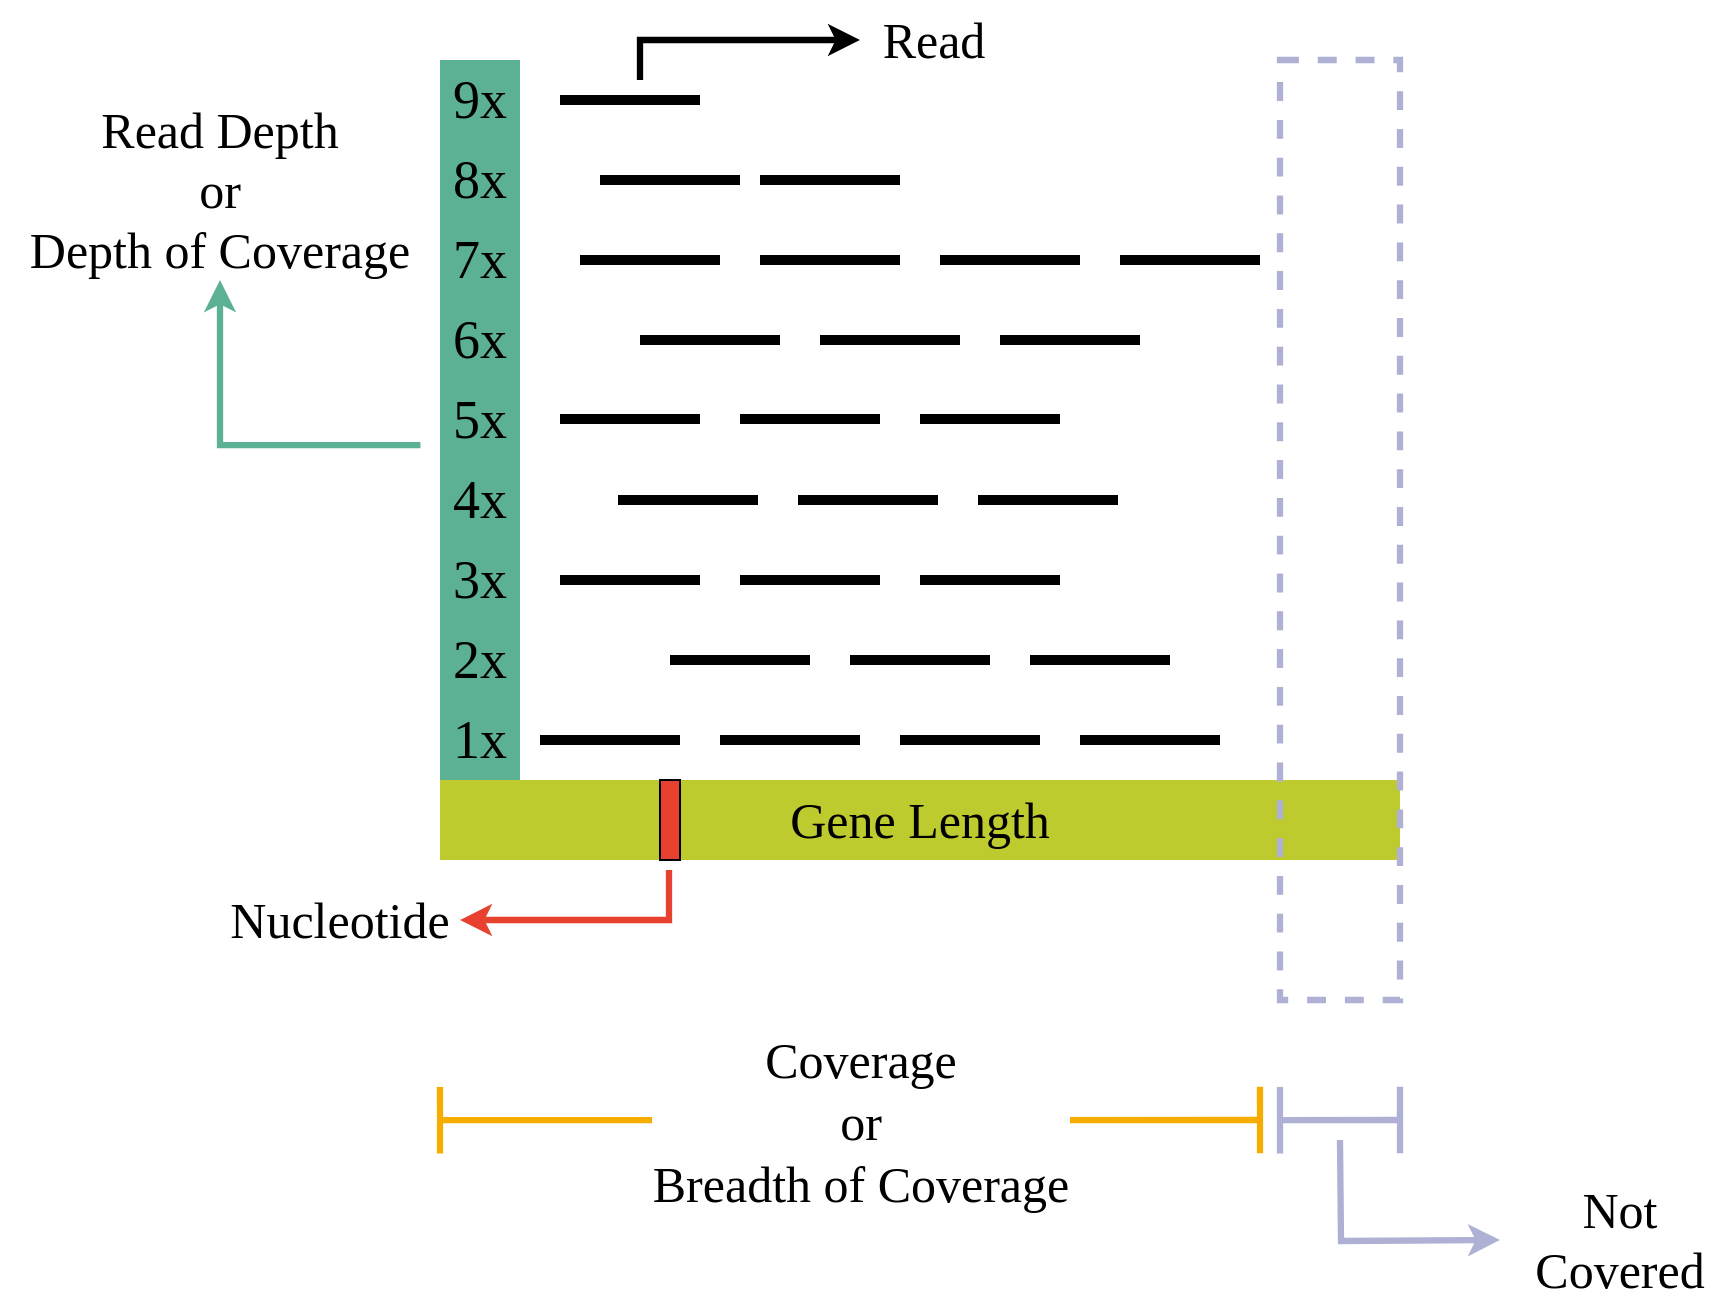 <mxfile version="24.7.12">
  <diagram name="Página-1" id="xco5a_yy5CZVuuehiNIp">
    <mxGraphModel dx="3549" dy="1390" grid="1" gridSize="10" guides="1" tooltips="1" connect="1" arrows="1" fold="1" page="1" pageScale="1" pageWidth="827" pageHeight="1169" math="0" shadow="0">
      <root>
        <mxCell id="0" />
        <mxCell id="1" parent="0" />
        <mxCell id="sZMAS4d0KbfVJv_1hAJX-1" value="&lt;font style=&quot;font-size: 25px;&quot; face=&quot;Computer Modern&quot;&gt;Gene Length&lt;/font&gt;" style="rounded=0;whiteSpace=wrap;html=1;fillColor=#becb2f;strokeColor=none;" vertex="1" parent="1">
          <mxGeometry x="200" y="400" width="480" height="40" as="geometry" />
        </mxCell>
        <mxCell id="sZMAS4d0KbfVJv_1hAJX-2" value="" style="rounded=0;whiteSpace=wrap;html=1;spacing=0;fillColor=#5cb195;strokeColor=none;" vertex="1" parent="1">
          <mxGeometry x="200" y="40" width="40" height="360" as="geometry" />
        </mxCell>
        <mxCell id="sZMAS4d0KbfVJv_1hAJX-3" value="" style="endArrow=baseDash;startArrow=baseDash;html=1;rounded=0;strokeWidth=3.15;startFill=0;endFill=0;endSize=29.134;startSize=29.134;strokeColor=#f7ac00;" edge="1" parent="1">
          <mxGeometry width="50" height="50" relative="1" as="geometry">
            <mxPoint x="200" y="570.08" as="sourcePoint" />
            <mxPoint x="610" y="570" as="targetPoint" />
          </mxGeometry>
        </mxCell>
        <mxCell id="sZMAS4d0KbfVJv_1hAJX-71" value="Text" style="edgeLabel;html=1;align=center;verticalAlign=middle;resizable=0;points=[];" vertex="1" connectable="0" parent="sZMAS4d0KbfVJv_1hAJX-3">
          <mxGeometry x="0.011" y="-1" relative="1" as="geometry">
            <mxPoint as="offset" />
          </mxGeometry>
        </mxCell>
        <mxCell id="sZMAS4d0KbfVJv_1hAJX-72" value="&lt;font style=&quot;font-size: 25px;&quot; face=&quot;Computer Modern&quot;&gt;Coverage&lt;/font&gt;&lt;div style=&quot;font-size: 25px;&quot;&gt;&lt;font style=&quot;font-size: 25px;&quot; face=&quot;FNxoUceLzFfN_3sLXCh4&quot;&gt;or&lt;/font&gt;&lt;/div&gt;&lt;div style=&quot;font-size: 25px;&quot;&gt;&lt;font style=&quot;font-size: 25px;&quot; face=&quot;FNxoUceLzFfN_3sLXCh4&quot;&gt;Breadth of Coverage&lt;/font&gt;&lt;/div&gt;" style="edgeLabel;html=1;align=center;verticalAlign=middle;resizable=0;points=[];" vertex="1" connectable="0" parent="sZMAS4d0KbfVJv_1hAJX-3">
          <mxGeometry x="0.023" y="-1" relative="1" as="geometry">
            <mxPoint as="offset" />
          </mxGeometry>
        </mxCell>
        <mxCell id="sZMAS4d0KbfVJv_1hAJX-4" value="" style="endArrow=none;html=1;rounded=0;strokeWidth=5.118;" edge="1" parent="1">
          <mxGeometry width="50" height="50" relative="1" as="geometry">
            <mxPoint x="260" y="60" as="sourcePoint" />
            <mxPoint x="330" y="60" as="targetPoint" />
          </mxGeometry>
        </mxCell>
        <mxCell id="sZMAS4d0KbfVJv_1hAJX-5" value="" style="endArrow=none;html=1;rounded=0;strokeWidth=5.118;" edge="1" parent="1">
          <mxGeometry width="50" height="50" relative="1" as="geometry">
            <mxPoint x="280" y="100" as="sourcePoint" />
            <mxPoint x="350" y="100" as="targetPoint" />
          </mxGeometry>
        </mxCell>
        <mxCell id="sZMAS4d0KbfVJv_1hAJX-6" value="" style="endArrow=none;html=1;rounded=0;strokeWidth=5.118;" edge="1" parent="1">
          <mxGeometry width="50" height="50" relative="1" as="geometry">
            <mxPoint x="360" y="100" as="sourcePoint" />
            <mxPoint x="430" y="100" as="targetPoint" />
          </mxGeometry>
        </mxCell>
        <mxCell id="sZMAS4d0KbfVJv_1hAJX-7" value="" style="endArrow=none;html=1;rounded=0;strokeWidth=5.118;" edge="1" parent="1">
          <mxGeometry width="50" height="50" relative="1" as="geometry">
            <mxPoint x="270" y="140" as="sourcePoint" />
            <mxPoint x="340" y="140" as="targetPoint" />
          </mxGeometry>
        </mxCell>
        <mxCell id="sZMAS4d0KbfVJv_1hAJX-8" value="" style="endArrow=none;html=1;rounded=0;strokeWidth=5.118;" edge="1" parent="1">
          <mxGeometry width="50" height="50" relative="1" as="geometry">
            <mxPoint x="360" y="140" as="sourcePoint" />
            <mxPoint x="430" y="140" as="targetPoint" />
          </mxGeometry>
        </mxCell>
        <mxCell id="sZMAS4d0KbfVJv_1hAJX-9" value="" style="endArrow=none;html=1;rounded=0;strokeWidth=5.118;" edge="1" parent="1">
          <mxGeometry width="50" height="50" relative="1" as="geometry">
            <mxPoint x="450" y="140" as="sourcePoint" />
            <mxPoint x="520" y="140" as="targetPoint" />
          </mxGeometry>
        </mxCell>
        <mxCell id="sZMAS4d0KbfVJv_1hAJX-10" value="" style="endArrow=none;html=1;rounded=0;strokeWidth=5.118;" edge="1" parent="1">
          <mxGeometry width="50" height="50" relative="1" as="geometry">
            <mxPoint x="540" y="140" as="sourcePoint" />
            <mxPoint x="610" y="140" as="targetPoint" />
          </mxGeometry>
        </mxCell>
        <mxCell id="sZMAS4d0KbfVJv_1hAJX-11" value="" style="endArrow=none;html=1;rounded=0;strokeWidth=5.118;" edge="1" parent="1">
          <mxGeometry width="50" height="50" relative="1" as="geometry">
            <mxPoint x="300" y="180" as="sourcePoint" />
            <mxPoint x="370" y="180" as="targetPoint" />
          </mxGeometry>
        </mxCell>
        <mxCell id="sZMAS4d0KbfVJv_1hAJX-12" value="" style="endArrow=none;html=1;rounded=0;strokeWidth=5.118;" edge="1" parent="1">
          <mxGeometry width="50" height="50" relative="1" as="geometry">
            <mxPoint x="390" y="180" as="sourcePoint" />
            <mxPoint x="460" y="180" as="targetPoint" />
          </mxGeometry>
        </mxCell>
        <mxCell id="sZMAS4d0KbfVJv_1hAJX-13" value="" style="endArrow=none;html=1;rounded=0;strokeWidth=5.118;" edge="1" parent="1">
          <mxGeometry width="50" height="50" relative="1" as="geometry">
            <mxPoint x="480" y="180" as="sourcePoint" />
            <mxPoint x="550" y="180" as="targetPoint" />
          </mxGeometry>
        </mxCell>
        <mxCell id="sZMAS4d0KbfVJv_1hAJX-14" value="" style="endArrow=none;html=1;rounded=0;strokeWidth=5.118;" edge="1" parent="1">
          <mxGeometry width="50" height="50" relative="1" as="geometry">
            <mxPoint x="260" y="219.5" as="sourcePoint" />
            <mxPoint x="330" y="219.5" as="targetPoint" />
          </mxGeometry>
        </mxCell>
        <mxCell id="sZMAS4d0KbfVJv_1hAJX-15" value="" style="endArrow=none;html=1;rounded=0;strokeWidth=5.118;" edge="1" parent="1">
          <mxGeometry width="50" height="50" relative="1" as="geometry">
            <mxPoint x="350" y="219.5" as="sourcePoint" />
            <mxPoint x="420" y="219.5" as="targetPoint" />
          </mxGeometry>
        </mxCell>
        <mxCell id="sZMAS4d0KbfVJv_1hAJX-16" value="" style="endArrow=none;html=1;rounded=0;strokeWidth=5.118;" edge="1" parent="1">
          <mxGeometry width="50" height="50" relative="1" as="geometry">
            <mxPoint x="440" y="219.5" as="sourcePoint" />
            <mxPoint x="510" y="219.5" as="targetPoint" />
          </mxGeometry>
        </mxCell>
        <mxCell id="sZMAS4d0KbfVJv_1hAJX-17" value="" style="endArrow=none;html=1;rounded=0;strokeWidth=5.118;" edge="1" parent="1">
          <mxGeometry width="50" height="50" relative="1" as="geometry">
            <mxPoint x="289" y="260" as="sourcePoint" />
            <mxPoint x="359" y="260" as="targetPoint" />
          </mxGeometry>
        </mxCell>
        <mxCell id="sZMAS4d0KbfVJv_1hAJX-18" value="" style="endArrow=none;html=1;rounded=0;strokeWidth=5.118;" edge="1" parent="1">
          <mxGeometry width="50" height="50" relative="1" as="geometry">
            <mxPoint x="379" y="260" as="sourcePoint" />
            <mxPoint x="449" y="260" as="targetPoint" />
          </mxGeometry>
        </mxCell>
        <mxCell id="sZMAS4d0KbfVJv_1hAJX-19" value="" style="endArrow=none;html=1;rounded=0;strokeWidth=5.118;" edge="1" parent="1">
          <mxGeometry width="50" height="50" relative="1" as="geometry">
            <mxPoint x="469" y="260" as="sourcePoint" />
            <mxPoint x="539" y="260" as="targetPoint" />
          </mxGeometry>
        </mxCell>
        <mxCell id="sZMAS4d0KbfVJv_1hAJX-20" value="" style="endArrow=none;html=1;rounded=0;strokeWidth=5.118;" edge="1" parent="1">
          <mxGeometry width="50" height="50" relative="1" as="geometry">
            <mxPoint x="260" y="300" as="sourcePoint" />
            <mxPoint x="330" y="300" as="targetPoint" />
          </mxGeometry>
        </mxCell>
        <mxCell id="sZMAS4d0KbfVJv_1hAJX-21" value="" style="endArrow=none;html=1;rounded=0;strokeWidth=5.118;" edge="1" parent="1">
          <mxGeometry width="50" height="50" relative="1" as="geometry">
            <mxPoint x="350" y="300" as="sourcePoint" />
            <mxPoint x="420" y="300" as="targetPoint" />
          </mxGeometry>
        </mxCell>
        <mxCell id="sZMAS4d0KbfVJv_1hAJX-22" value="" style="endArrow=none;html=1;rounded=0;strokeWidth=5.118;" edge="1" parent="1">
          <mxGeometry width="50" height="50" relative="1" as="geometry">
            <mxPoint x="440" y="300" as="sourcePoint" />
            <mxPoint x="510" y="300" as="targetPoint" />
          </mxGeometry>
        </mxCell>
        <mxCell id="sZMAS4d0KbfVJv_1hAJX-23" value="" style="endArrow=none;html=1;rounded=0;strokeWidth=5.118;" edge="1" parent="1">
          <mxGeometry width="50" height="50" relative="1" as="geometry">
            <mxPoint x="315" y="340" as="sourcePoint" />
            <mxPoint x="385" y="340" as="targetPoint" />
          </mxGeometry>
        </mxCell>
        <mxCell id="sZMAS4d0KbfVJv_1hAJX-24" value="" style="endArrow=none;html=1;rounded=0;strokeWidth=5.118;" edge="1" parent="1">
          <mxGeometry width="50" height="50" relative="1" as="geometry">
            <mxPoint x="405" y="340" as="sourcePoint" />
            <mxPoint x="475" y="340" as="targetPoint" />
          </mxGeometry>
        </mxCell>
        <mxCell id="sZMAS4d0KbfVJv_1hAJX-25" value="" style="endArrow=none;html=1;rounded=0;strokeWidth=5.118;" edge="1" parent="1">
          <mxGeometry width="50" height="50" relative="1" as="geometry">
            <mxPoint x="495" y="340" as="sourcePoint" />
            <mxPoint x="565" y="340" as="targetPoint" />
          </mxGeometry>
        </mxCell>
        <mxCell id="sZMAS4d0KbfVJv_1hAJX-26" value="" style="endArrow=none;html=1;rounded=0;strokeWidth=5.118;" edge="1" parent="1">
          <mxGeometry width="50" height="50" relative="1" as="geometry">
            <mxPoint x="340" y="380" as="sourcePoint" />
            <mxPoint x="410" y="380" as="targetPoint" />
          </mxGeometry>
        </mxCell>
        <mxCell id="sZMAS4d0KbfVJv_1hAJX-27" value="" style="endArrow=none;html=1;rounded=0;strokeWidth=5.118;" edge="1" parent="1">
          <mxGeometry width="50" height="50" relative="1" as="geometry">
            <mxPoint x="430" y="380" as="sourcePoint" />
            <mxPoint x="500" y="380" as="targetPoint" />
          </mxGeometry>
        </mxCell>
        <mxCell id="sZMAS4d0KbfVJv_1hAJX-28" value="" style="endArrow=none;html=1;rounded=0;strokeWidth=5.118;" edge="1" parent="1">
          <mxGeometry width="50" height="50" relative="1" as="geometry">
            <mxPoint x="520" y="380" as="sourcePoint" />
            <mxPoint x="590" y="380" as="targetPoint" />
          </mxGeometry>
        </mxCell>
        <mxCell id="sZMAS4d0KbfVJv_1hAJX-29" value="" style="endArrow=none;html=1;rounded=0;strokeWidth=5.118;" edge="1" parent="1">
          <mxGeometry width="50" height="50" relative="1" as="geometry">
            <mxPoint x="250" y="380" as="sourcePoint" />
            <mxPoint x="320" y="380" as="targetPoint" />
          </mxGeometry>
        </mxCell>
        <mxCell id="sZMAS4d0KbfVJv_1hAJX-61" value="" style="rounded=0;whiteSpace=wrap;html=1;fillColor=none;strokeWidth=3.15;dashed=1;strokeColor=#aeb0d4;" vertex="1" parent="1">
          <mxGeometry x="620" y="40" width="60" height="470" as="geometry" />
        </mxCell>
        <mxCell id="sZMAS4d0KbfVJv_1hAJX-62" value="&lt;font style=&quot;font-size: 25px;&quot;&gt;Read Depth&lt;/font&gt;&lt;div style=&quot;font-size: 25px;&quot;&gt;&lt;font style=&quot;font-size: 25px;&quot;&gt;or&lt;/font&gt;&lt;/div&gt;&lt;div style=&quot;font-size: 25px;&quot;&gt;&lt;font style=&quot;font-size: 25px;&quot;&gt;Depth of Coverage&lt;/font&gt;&lt;/div&gt;" style="rounded=0;whiteSpace=wrap;html=1;fillColor=none;strokeColor=none;fontFamily=Computer Modern;" vertex="1" parent="1">
          <mxGeometry x="-20" y="60" width="220" height="90" as="geometry" />
        </mxCell>
        <mxCell id="sZMAS4d0KbfVJv_1hAJX-63" value="" style="endArrow=none;html=1;rounded=0;edgeStyle=orthogonalEdgeStyle;entryX=0;entryY=0.5;entryDx=0;entryDy=0;startArrow=classic;startFill=1;endFill=0;strokeWidth=3.15;strokeColor=#5cb195;" edge="1" parent="1">
          <mxGeometry width="50" height="50" relative="1" as="geometry">
            <mxPoint x="90" y="150" as="sourcePoint" />
            <mxPoint x="190.22" y="232.56" as="targetPoint" />
            <Array as="points">
              <mxPoint x="90" y="160" />
              <mxPoint x="90" y="233" />
            </Array>
          </mxGeometry>
        </mxCell>
        <mxCell id="sZMAS4d0KbfVJv_1hAJX-64" value="" style="endArrow=classic;html=1;rounded=0;edgeStyle=orthogonalEdgeStyle;strokeWidth=3.15;" edge="1" parent="1">
          <mxGeometry width="50" height="50" relative="1" as="geometry">
            <mxPoint x="300" y="50" as="sourcePoint" />
            <mxPoint x="410" y="30" as="targetPoint" />
            <Array as="points">
              <mxPoint x="300" y="30" />
            </Array>
          </mxGeometry>
        </mxCell>
        <mxCell id="sZMAS4d0KbfVJv_1hAJX-65" value="&lt;font style=&quot;font-size: 25px;&quot;&gt;Read&lt;br&gt;&lt;/font&gt;" style="rounded=0;whiteSpace=wrap;html=1;fillColor=none;strokeColor=none;fontFamily=Computer Modern;" vertex="1" parent="1">
          <mxGeometry x="414" y="10" width="66" height="40" as="geometry" />
        </mxCell>
        <mxCell id="sZMAS4d0KbfVJv_1hAJX-66" value="" style="rounded=0;whiteSpace=wrap;html=1;fillColor=#e7422f;" vertex="1" parent="1">
          <mxGeometry x="310" y="400" width="10" height="40" as="geometry" />
        </mxCell>
        <mxCell id="sZMAS4d0KbfVJv_1hAJX-68" value="" style="endArrow=none;html=1;rounded=0;edgeStyle=orthogonalEdgeStyle;strokeWidth=3.15;endFill=0;startArrow=classic;startFill=1;strokeColor=#e7422f;" edge="1" parent="1">
          <mxGeometry width="50" height="50" relative="1" as="geometry">
            <mxPoint x="210" y="470" as="sourcePoint" />
            <mxPoint x="314.5" y="445" as="targetPoint" />
            <Array as="points">
              <mxPoint x="315" y="470" />
            </Array>
          </mxGeometry>
        </mxCell>
        <mxCell id="sZMAS4d0KbfVJv_1hAJX-69" value="&lt;span style=&quot;font-size: 25px;&quot;&gt;Nucleotide&lt;/span&gt;" style="rounded=0;whiteSpace=wrap;html=1;fillColor=none;strokeColor=none;fontFamily=Computer Modern;" vertex="1" parent="1">
          <mxGeometry x="90" y="450" width="120" height="40" as="geometry" />
        </mxCell>
        <mxCell id="sZMAS4d0KbfVJv_1hAJX-73" value="&lt;font face=&quot;Computer Modern&quot; style=&quot;font-size: 27px;&quot;&gt;8x&lt;/font&gt;" style="rounded=0;whiteSpace=wrap;html=1;fillColor=none;strokeColor=none;" vertex="1" parent="1">
          <mxGeometry x="200" y="80" width="40" height="40" as="geometry" />
        </mxCell>
        <mxCell id="sZMAS4d0KbfVJv_1hAJX-74" value="&lt;font face=&quot;Computer Modern&quot; style=&quot;font-size: 27px;&quot;&gt;9x&lt;/font&gt;" style="rounded=0;whiteSpace=wrap;html=1;fillColor=none;strokeColor=none;" vertex="1" parent="1">
          <mxGeometry x="200" y="40" width="40" height="40" as="geometry" />
        </mxCell>
        <mxCell id="sZMAS4d0KbfVJv_1hAJX-75" value="&lt;font face=&quot;Computer Modern&quot; style=&quot;font-size: 27px;&quot;&gt;7x&lt;/font&gt;" style="rounded=0;whiteSpace=wrap;html=1;fillColor=none;strokeColor=none;" vertex="1" parent="1">
          <mxGeometry x="200" y="120" width="40" height="40" as="geometry" />
        </mxCell>
        <mxCell id="sZMAS4d0KbfVJv_1hAJX-76" value="&lt;font face=&quot;Computer Modern&quot; style=&quot;font-size: 27px;&quot;&gt;6x&lt;/font&gt;" style="rounded=0;whiteSpace=wrap;html=1;fillColor=none;strokeColor=none;" vertex="1" parent="1">
          <mxGeometry x="200" y="160" width="40" height="40" as="geometry" />
        </mxCell>
        <mxCell id="sZMAS4d0KbfVJv_1hAJX-77" value="&lt;font face=&quot;Computer Modern&quot; style=&quot;font-size: 27px;&quot;&gt;5x&lt;/font&gt;" style="rounded=0;whiteSpace=wrap;html=1;fillColor=none;strokeColor=none;" vertex="1" parent="1">
          <mxGeometry x="200" y="200" width="40" height="40" as="geometry" />
        </mxCell>
        <mxCell id="sZMAS4d0KbfVJv_1hAJX-78" value="&lt;font face=&quot;Computer Modern&quot; style=&quot;font-size: 27px;&quot;&gt;4x&lt;/font&gt;" style="rounded=0;whiteSpace=wrap;html=1;fillColor=none;strokeColor=none;" vertex="1" parent="1">
          <mxGeometry x="200" y="240" width="40" height="40" as="geometry" />
        </mxCell>
        <mxCell id="sZMAS4d0KbfVJv_1hAJX-79" value="&lt;font face=&quot;Computer Modern&quot; style=&quot;font-size: 27px;&quot;&gt;3x&lt;/font&gt;" style="rounded=0;whiteSpace=wrap;html=1;fillColor=none;strokeColor=none;" vertex="1" parent="1">
          <mxGeometry x="200" y="280" width="40" height="40" as="geometry" />
        </mxCell>
        <mxCell id="sZMAS4d0KbfVJv_1hAJX-80" value="&lt;font face=&quot;Computer Modern&quot; style=&quot;font-size: 27px;&quot;&gt;2x&lt;/font&gt;" style="rounded=0;whiteSpace=wrap;html=1;fillColor=none;strokeColor=none;" vertex="1" parent="1">
          <mxGeometry x="200" y="320" width="40" height="40" as="geometry" />
        </mxCell>
        <mxCell id="sZMAS4d0KbfVJv_1hAJX-81" value="&lt;font face=&quot;Computer Modern&quot; style=&quot;font-size: 27px;&quot;&gt;1x&lt;/font&gt;" style="rounded=0;whiteSpace=wrap;html=1;fillColor=none;strokeColor=none;" vertex="1" parent="1">
          <mxGeometry x="200" y="360" width="40" height="40" as="geometry" />
        </mxCell>
        <mxCell id="sZMAS4d0KbfVJv_1hAJX-82" value="" style="endArrow=baseDash;startArrow=baseDash;html=1;rounded=0;strokeWidth=3.15;startFill=0;endFill=0;endSize=29.134;startSize=29.134;strokeColor=#aeb0d4;" edge="1" parent="1">
          <mxGeometry width="50" height="50" relative="1" as="geometry">
            <mxPoint x="620" y="570.08" as="sourcePoint" />
            <mxPoint x="680" y="570" as="targetPoint" />
          </mxGeometry>
        </mxCell>
        <mxCell id="sZMAS4d0KbfVJv_1hAJX-85" value="" style="endArrow=none;html=1;rounded=0;strokeWidth=3.15;edgeStyle=orthogonalEdgeStyle;endFill=0;startArrow=classic;startFill=1;strokeColor=#aeb0d4;" edge="1" parent="1">
          <mxGeometry width="50" height="50" relative="1" as="geometry">
            <mxPoint x="730" y="630" as="sourcePoint" />
            <mxPoint x="650" y="580" as="targetPoint" />
          </mxGeometry>
        </mxCell>
        <mxCell id="sZMAS4d0KbfVJv_1hAJX-86" value="&lt;font face=&quot;Computer Modern&quot; style=&quot;font-size: 25px;&quot;&gt;Not Covered&lt;/font&gt;" style="rounded=0;whiteSpace=wrap;html=1;strokeColor=none;fillColor=none;" vertex="1" parent="1">
          <mxGeometry x="740" y="600" width="100" height="60" as="geometry" />
        </mxCell>
      </root>
    </mxGraphModel>
  </diagram>
</mxfile>
